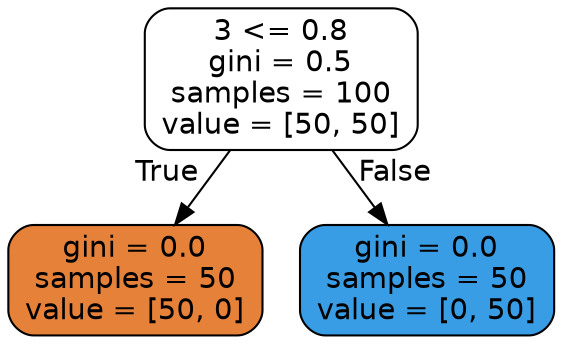 digraph Tree {
node [shape=box, style="filled, rounded", color="black", fontname=helvetica] ;
edge [fontname=helvetica] ;
0 [label="3 <= 0.8\ngini = 0.5\nsamples = 100\nvalue = [50, 50]", fillcolor="#e5813900"] ;
1 [label="gini = 0.0\nsamples = 50\nvalue = [50, 0]", fillcolor="#e58139ff"] ;
0 -> 1 [labeldistance=2.5, labelangle=45, headlabel="True"] ;
2 [label="gini = 0.0\nsamples = 50\nvalue = [0, 50]", fillcolor="#399de5ff"] ;
0 -> 2 [labeldistance=2.5, labelangle=-45, headlabel="False"] ;
}